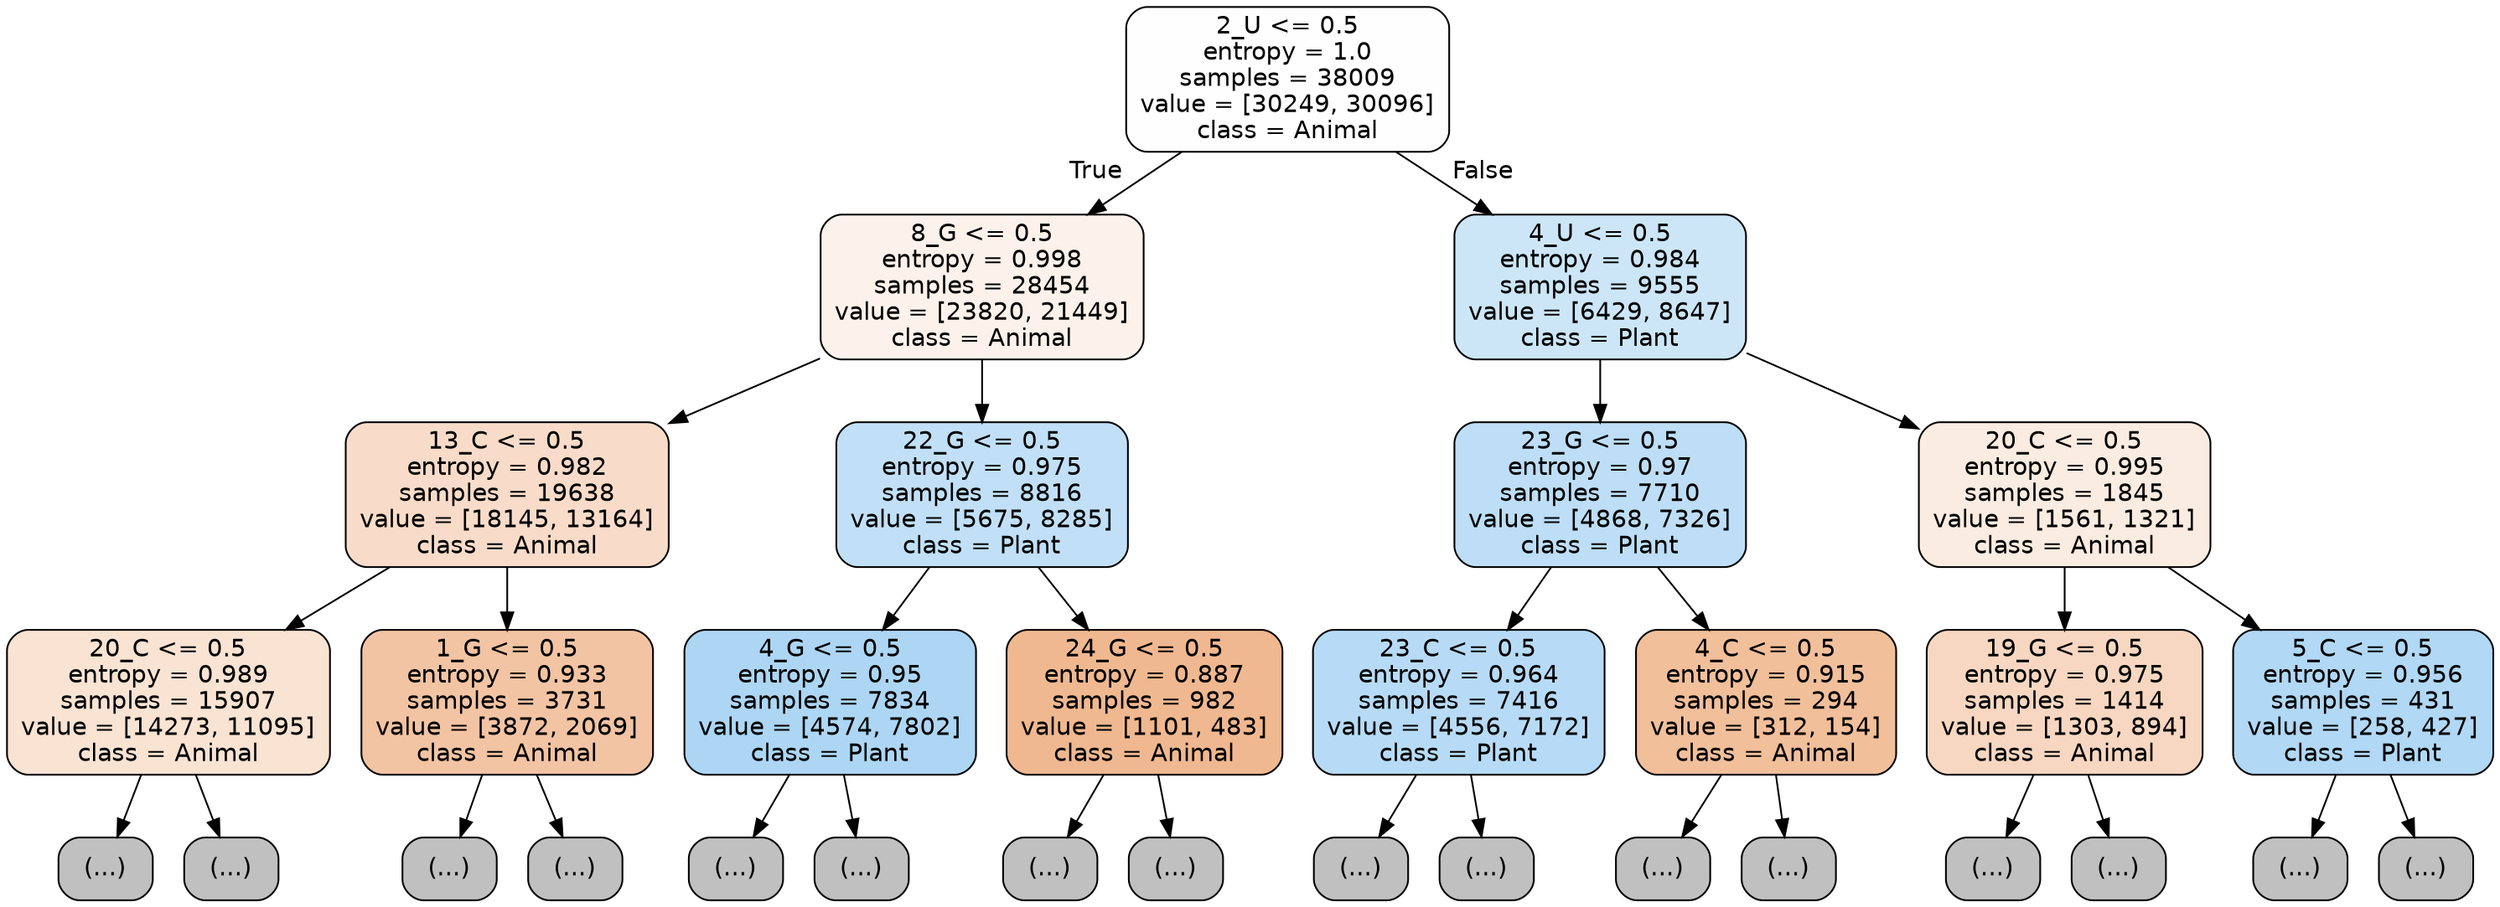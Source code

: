 digraph Tree {
node [shape=box, style="filled, rounded", color="black", fontname="helvetica"] ;
edge [fontname="helvetica"] ;
0 [label="2_U <= 0.5\nentropy = 1.0\nsamples = 38009\nvalue = [30249, 30096]\nclass = Animal", fillcolor="#fffefe"] ;
1 [label="8_G <= 0.5\nentropy = 0.998\nsamples = 28454\nvalue = [23820, 21449]\nclass = Animal", fillcolor="#fcf2eb"] ;
0 -> 1 [labeldistance=2.5, labelangle=45, headlabel="True"] ;
2 [label="13_C <= 0.5\nentropy = 0.982\nsamples = 19638\nvalue = [18145, 13164]\nclass = Animal", fillcolor="#f8dcc9"] ;
1 -> 2 ;
3 [label="20_C <= 0.5\nentropy = 0.989\nsamples = 15907\nvalue = [14273, 11095]\nclass = Animal", fillcolor="#f9e3d3"] ;
2 -> 3 ;
4 [label="(...)", fillcolor="#C0C0C0"] ;
3 -> 4 ;
5617 [label="(...)", fillcolor="#C0C0C0"] ;
3 -> 5617 ;
7356 [label="1_G <= 0.5\nentropy = 0.933\nsamples = 3731\nvalue = [3872, 2069]\nclass = Animal", fillcolor="#f3c4a3"] ;
2 -> 7356 ;
7357 [label="(...)", fillcolor="#C0C0C0"] ;
7356 -> 7357 ;
9030 [label="(...)", fillcolor="#C0C0C0"] ;
7356 -> 9030 ;
9311 [label="22_G <= 0.5\nentropy = 0.975\nsamples = 8816\nvalue = [5675, 8285]\nclass = Plant", fillcolor="#c1e0f7"] ;
1 -> 9311 ;
9312 [label="4_G <= 0.5\nentropy = 0.95\nsamples = 7834\nvalue = [4574, 7802]\nclass = Plant", fillcolor="#add6f4"] ;
9311 -> 9312 ;
9313 [label="(...)", fillcolor="#C0C0C0"] ;
9312 -> 9313 ;
11500 [label="(...)", fillcolor="#C0C0C0"] ;
9312 -> 11500 ;
12351 [label="24_G <= 0.5\nentropy = 0.887\nsamples = 982\nvalue = [1101, 483]\nclass = Animal", fillcolor="#f0b890"] ;
9311 -> 12351 ;
12352 [label="(...)", fillcolor="#C0C0C0"] ;
12351 -> 12352 ;
12733 [label="(...)", fillcolor="#C0C0C0"] ;
12351 -> 12733 ;
12758 [label="4_U <= 0.5\nentropy = 0.984\nsamples = 9555\nvalue = [6429, 8647]\nclass = Plant", fillcolor="#cce6f8"] ;
0 -> 12758 [labeldistance=2.5, labelangle=-45, headlabel="False"] ;
12759 [label="23_G <= 0.5\nentropy = 0.97\nsamples = 7710\nvalue = [4868, 7326]\nclass = Plant", fillcolor="#bddef6"] ;
12758 -> 12759 ;
12760 [label="23_C <= 0.5\nentropy = 0.964\nsamples = 7416\nvalue = [4556, 7172]\nclass = Plant", fillcolor="#b7dbf6"] ;
12759 -> 12760 ;
12761 [label="(...)", fillcolor="#C0C0C0"] ;
12760 -> 12761 ;
15642 [label="(...)", fillcolor="#C0C0C0"] ;
12760 -> 15642 ;
15787 [label="4_C <= 0.5\nentropy = 0.915\nsamples = 294\nvalue = [312, 154]\nclass = Animal", fillcolor="#f2bf9b"] ;
12759 -> 15787 ;
15788 [label="(...)", fillcolor="#C0C0C0"] ;
15787 -> 15788 ;
15863 [label="(...)", fillcolor="#C0C0C0"] ;
15787 -> 15863 ;
15908 [label="20_C <= 0.5\nentropy = 0.995\nsamples = 1845\nvalue = [1561, 1321]\nclass = Animal", fillcolor="#fbece1"] ;
12758 -> 15908 ;
15909 [label="19_G <= 0.5\nentropy = 0.975\nsamples = 1414\nvalue = [1303, 894]\nclass = Animal", fillcolor="#f7d7c1"] ;
15908 -> 15909 ;
15910 [label="(...)", fillcolor="#C0C0C0"] ;
15909 -> 15910 ;
16535 [label="(...)", fillcolor="#C0C0C0"] ;
15909 -> 16535 ;
16740 [label="5_C <= 0.5\nentropy = 0.956\nsamples = 431\nvalue = [258, 427]\nclass = Plant", fillcolor="#b1d8f5"] ;
15908 -> 16740 ;
16741 [label="(...)", fillcolor="#C0C0C0"] ;
16740 -> 16741 ;
16912 [label="(...)", fillcolor="#C0C0C0"] ;
16740 -> 16912 ;
}